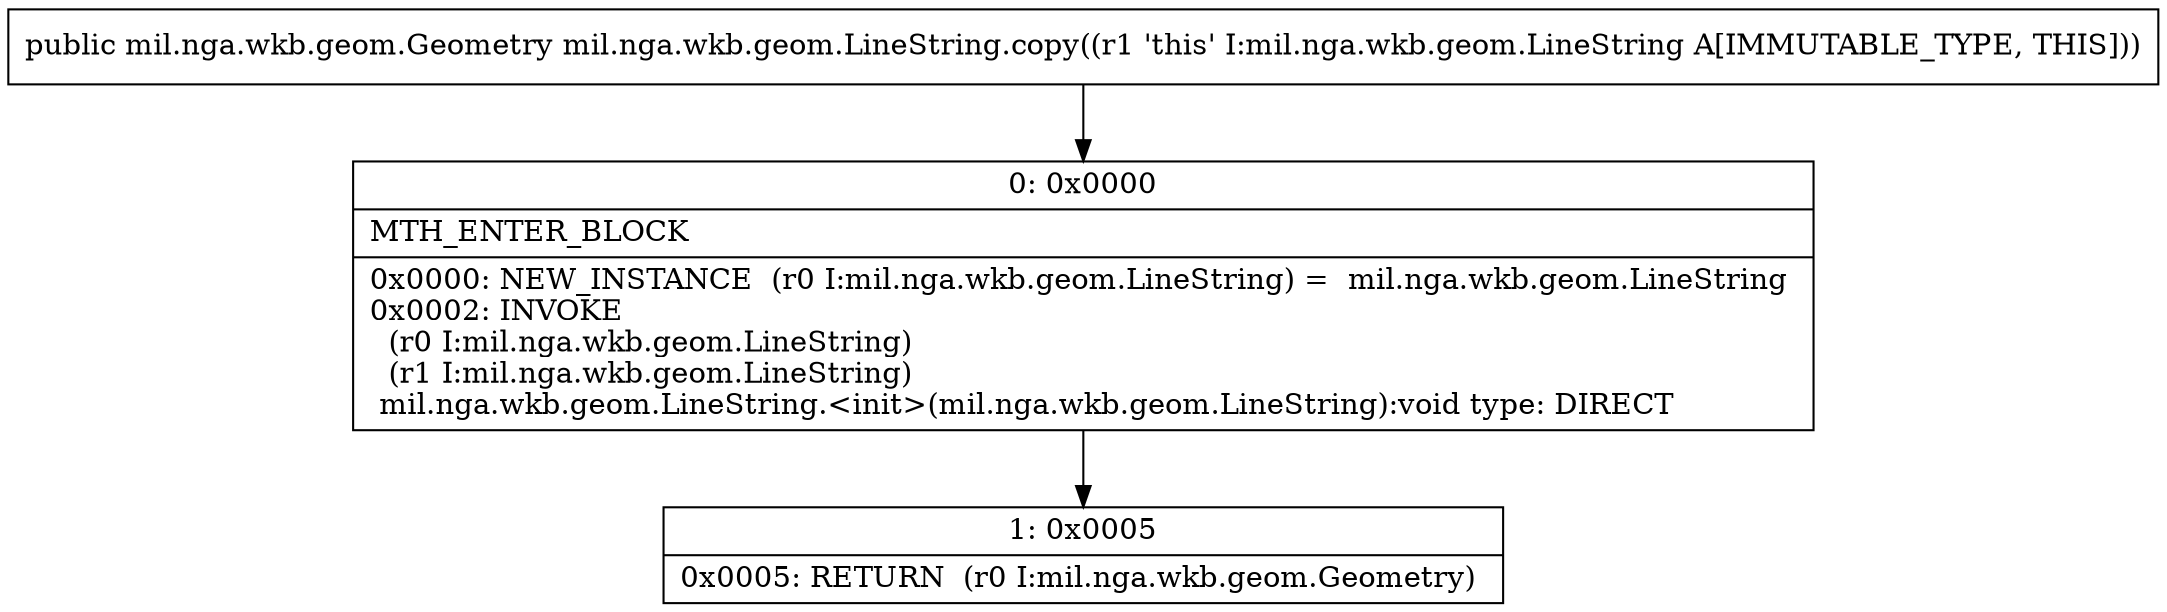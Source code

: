 digraph "CFG formil.nga.wkb.geom.LineString.copy()Lmil\/nga\/wkb\/geom\/Geometry;" {
Node_0 [shape=record,label="{0\:\ 0x0000|MTH_ENTER_BLOCK\l|0x0000: NEW_INSTANCE  (r0 I:mil.nga.wkb.geom.LineString) =  mil.nga.wkb.geom.LineString \l0x0002: INVOKE  \l  (r0 I:mil.nga.wkb.geom.LineString)\l  (r1 I:mil.nga.wkb.geom.LineString)\l mil.nga.wkb.geom.LineString.\<init\>(mil.nga.wkb.geom.LineString):void type: DIRECT \l}"];
Node_1 [shape=record,label="{1\:\ 0x0005|0x0005: RETURN  (r0 I:mil.nga.wkb.geom.Geometry) \l}"];
MethodNode[shape=record,label="{public mil.nga.wkb.geom.Geometry mil.nga.wkb.geom.LineString.copy((r1 'this' I:mil.nga.wkb.geom.LineString A[IMMUTABLE_TYPE, THIS])) }"];
MethodNode -> Node_0;
Node_0 -> Node_1;
}


